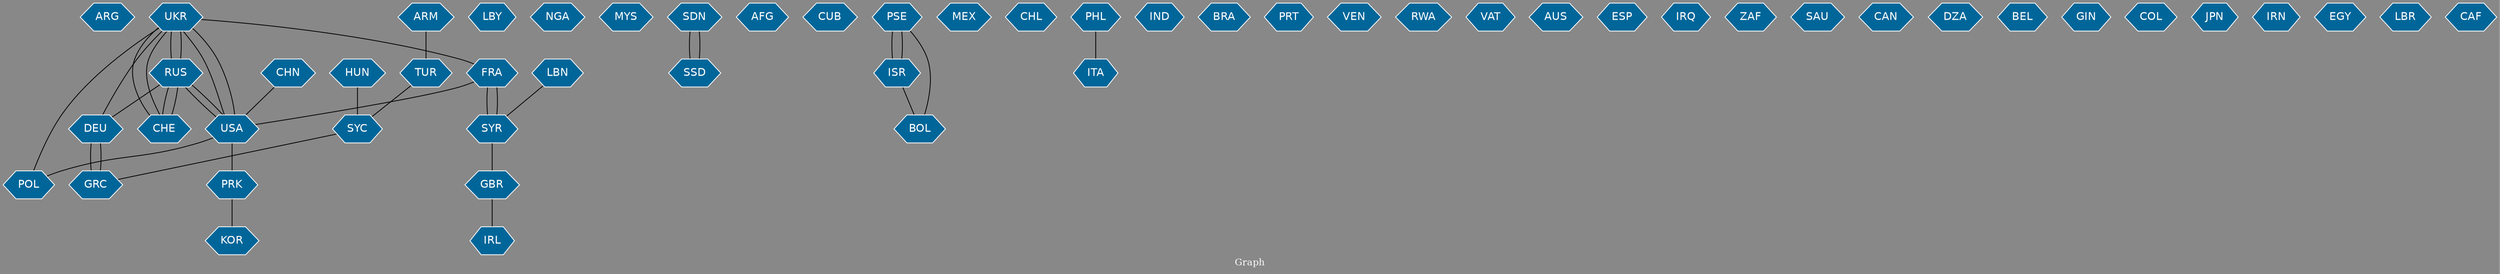 // Countries together in item graph
graph {
	graph [bgcolor="#888888" fontcolor=white fontsize=12 label="Graph" outputorder=edgesfirst overlap=prism]
	node [color=white fillcolor="#006699" fontcolor=white fontname=Helvetica shape=hexagon style=filled]
	edge [arrowhead=open color=black fontcolor=white fontname=Courier fontsize=12]
		ARG [label=ARG]
		UKR [label=UKR]
		PRK [label=PRK]
		LBY [label=LBY]
		NGA [label=NGA]
		MYS [label=MYS]
		RUS [label=RUS]
		USA [label=USA]
		KOR [label=KOR]
		FRA [label=FRA]
		SDN [label=SDN]
		SSD [label=SSD]
		AFG [label=AFG]
		CUB [label=CUB]
		HUN [label=HUN]
		PSE [label=PSE]
		ISR [label=ISR]
		MEX [label=MEX]
		CHL [label=CHL]
		PHL [label=PHL]
		ITA [label=ITA]
		IND [label=IND]
		BRA [label=BRA]
		PRT [label=PRT]
		VEN [label=VEN]
		RWA [label=RWA]
		DEU [label=DEU]
		GRC [label=GRC]
		VAT [label=VAT]
		AUS [label=AUS]
		SYR [label=SYR]
		ESP [label=ESP]
		CHE [label=CHE]
		LBN [label=LBN]
		IRQ [label=IRQ]
		POL [label=POL]
		TUR [label=TUR]
		ZAF [label=ZAF]
		BOL [label=BOL]
		SYC [label=SYC]
		SAU [label=SAU]
		CAN [label=CAN]
		GBR [label=GBR]
		DZA [label=DZA]
		CHN [label=CHN]
		BEL [label=BEL]
		GIN [label=GIN]
		COL [label=COL]
		IRL [label=IRL]
		JPN [label=JPN]
		IRN [label=IRN]
		EGY [label=EGY]
		ARM [label=ARM]
		LBR [label=LBR]
		CAF [label=CAF]
			FRA -- USA [weight=1]
			UKR -- FRA [weight=1]
			UKR -- DEU [weight=1]
			ISR -- PSE [weight=1]
			UKR -- RUS [weight=14]
			CHN -- USA [weight=1]
			SYR -- FRA [weight=1]
			CHE -- RUS [weight=2]
			USA -- POL [weight=1]
			RUS -- CHE [weight=1]
			ARM -- TUR [weight=1]
			UKR -- CHE [weight=3]
			GRC -- DEU [weight=2]
			TUR -- SYC [weight=1]
			FRA -- SYR [weight=1]
			SYC -- GRC [weight=1]
			ISR -- BOL [weight=1]
			GBR -- IRL [weight=1]
			RUS -- USA [weight=5]
			CHE -- UKR [weight=1]
			LBN -- SYR [weight=1]
			UKR -- USA [weight=3]
			RUS -- DEU [weight=1]
			USA -- RUS [weight=2]
			PSE -- ISR [weight=2]
			DEU -- GRC [weight=2]
			SDN -- SSD [weight=2]
			PRK -- KOR [weight=1]
			POL -- UKR [weight=1]
			PHL -- ITA [weight=1]
			RUS -- UKR [weight=14]
			PSE -- BOL [weight=1]
			SYR -- GBR [weight=1]
			SSD -- SDN [weight=2]
			USA -- UKR [weight=2]
			HUN -- SYC [weight=1]
			USA -- PRK [weight=1]
}